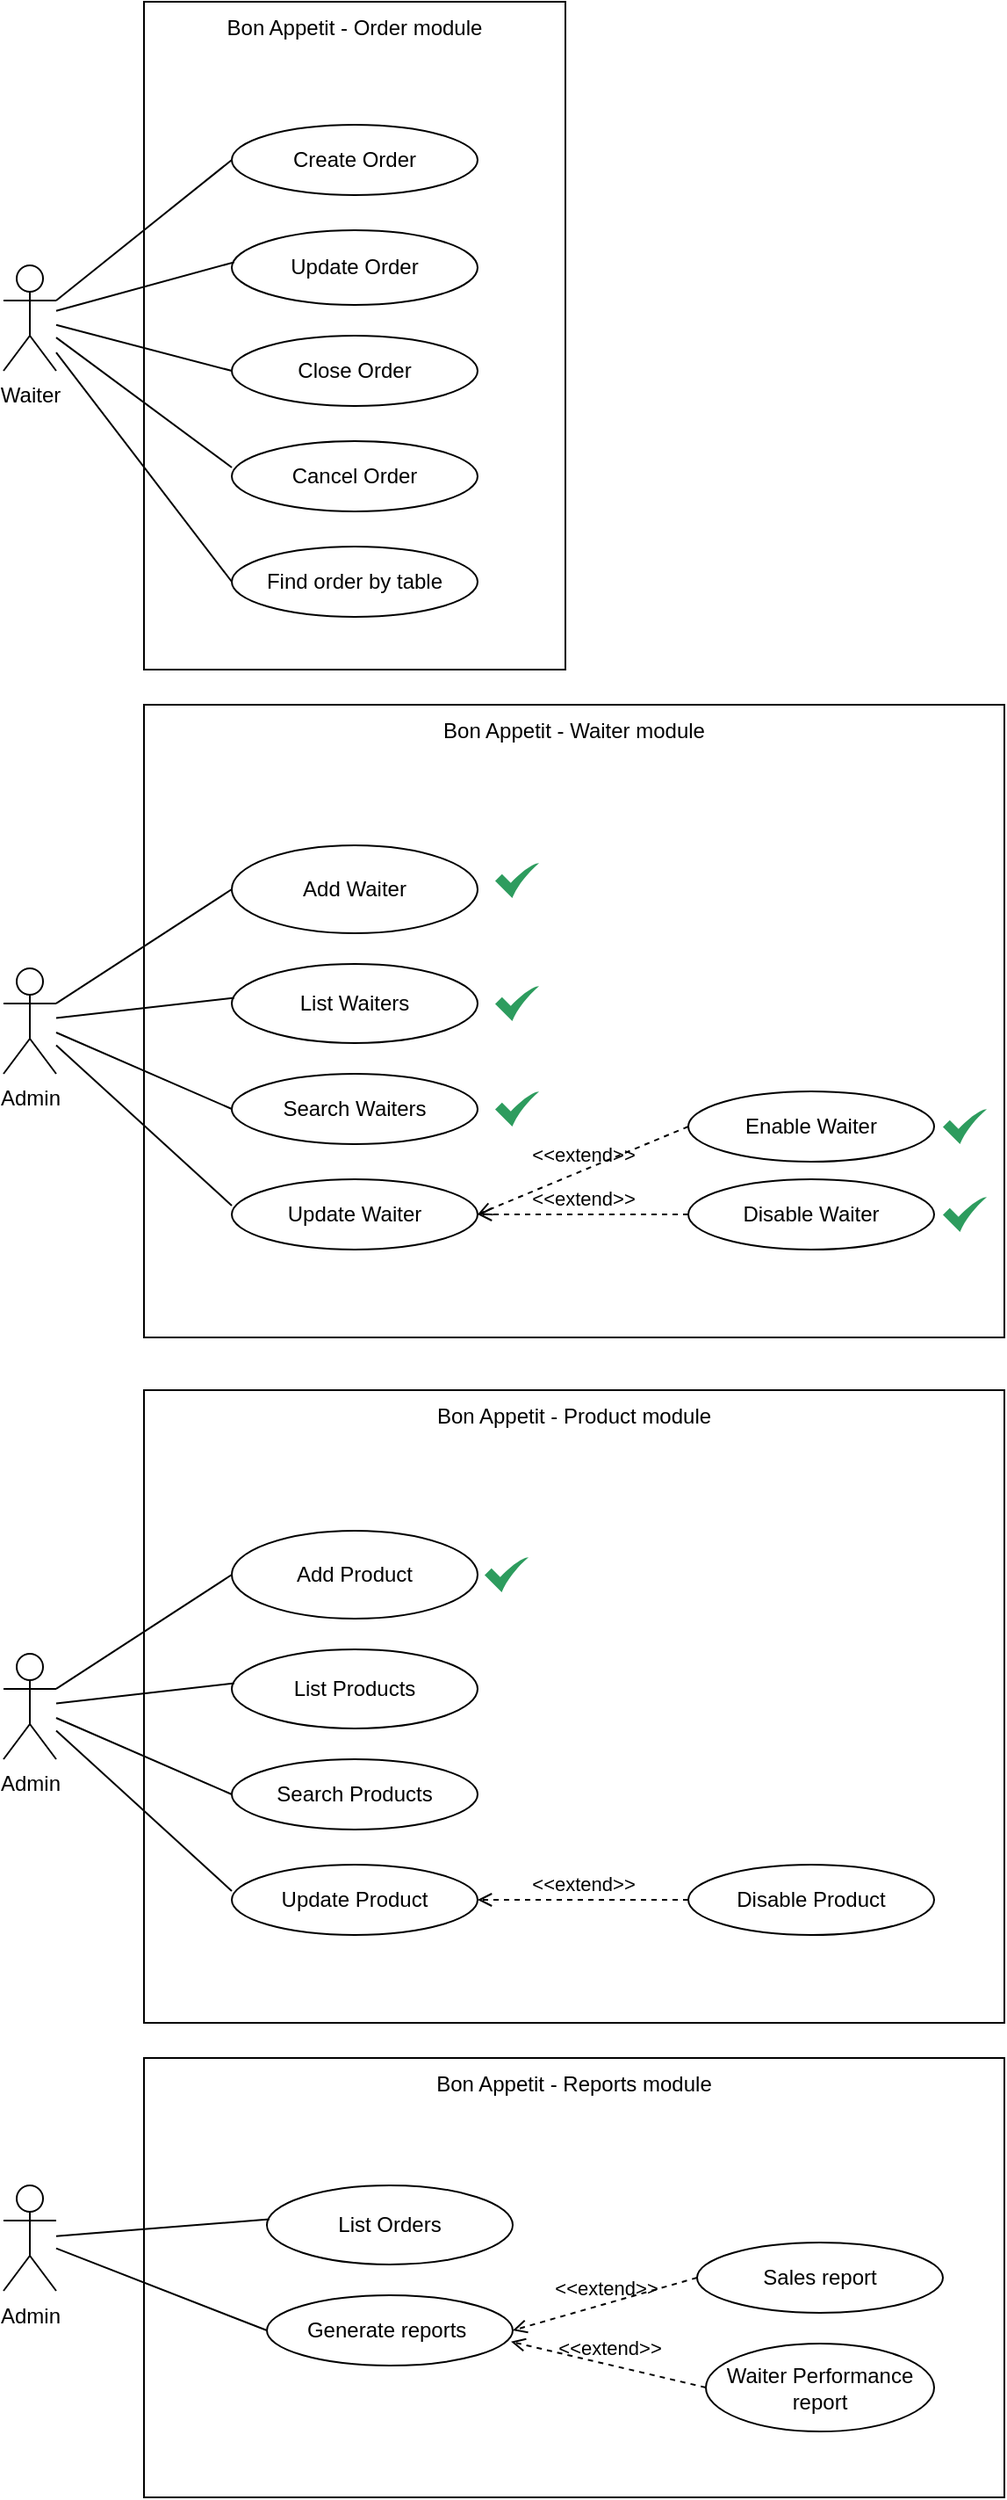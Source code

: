 <mxfile>
    <diagram id="vhd-gmE9hkuIAsEuWjvh" name="Use Case">
        <mxGraphModel dx="379" dy="1200" grid="1" gridSize="10" guides="1" tooltips="1" connect="1" arrows="1" fold="1" page="1" pageScale="1" pageWidth="850" pageHeight="1100" math="0" shadow="0">
            <root>
                <mxCell id="0"/>
                <mxCell id="1" parent="0"/>
                <mxCell id="32" value="" style="rounded=0;whiteSpace=wrap;html=1;" parent="1" vertex="1">
                    <mxGeometry x="140" y="-920" width="240" height="380" as="geometry"/>
                </mxCell>
                <mxCell id="8" value="Create Order" style="ellipse;whiteSpace=wrap;html=1;" parent="1" vertex="1">
                    <mxGeometry x="190" y="-850" width="140" height="40" as="geometry"/>
                </mxCell>
                <mxCell id="11" value="Update Order" style="ellipse;whiteSpace=wrap;html=1;" parent="1" vertex="1">
                    <mxGeometry x="190" y="-790" width="140" height="42.5" as="geometry"/>
                </mxCell>
                <mxCell id="13" value="Close Order" style="ellipse;whiteSpace=wrap;html=1;" parent="1" vertex="1">
                    <mxGeometry x="190" y="-730" width="140" height="40" as="geometry"/>
                </mxCell>
                <mxCell id="15" value="Cancel Order" style="ellipse;whiteSpace=wrap;html=1;" parent="1" vertex="1">
                    <mxGeometry x="190" y="-670" width="140" height="40" as="geometry"/>
                </mxCell>
                <mxCell id="22" value="Waiter" style="shape=umlActor;verticalLabelPosition=bottom;verticalAlign=top;html=1;" parent="1" vertex="1">
                    <mxGeometry x="60" y="-770" width="30" height="60" as="geometry"/>
                </mxCell>
                <mxCell id="34" value="" style="endArrow=none;html=1;entryX=0;entryY=0.375;entryDx=0;entryDy=0;entryPerimeter=0;" parent="1" source="22" target="15" edge="1">
                    <mxGeometry width="50" height="50" relative="1" as="geometry">
                        <mxPoint x="70" y="-690" as="sourcePoint"/>
                        <mxPoint x="120" y="-740" as="targetPoint"/>
                    </mxGeometry>
                </mxCell>
                <mxCell id="35" value="" style="endArrow=none;html=1;entryX=0;entryY=0.5;entryDx=0;entryDy=0;" parent="1" source="22" target="13" edge="1">
                    <mxGeometry width="50" height="50" relative="1" as="geometry">
                        <mxPoint x="80" y="-680" as="sourcePoint"/>
                        <mxPoint x="130" y="-730" as="targetPoint"/>
                    </mxGeometry>
                </mxCell>
                <mxCell id="36" value="" style="endArrow=none;html=1;entryX=0.01;entryY=0.428;entryDx=0;entryDy=0;entryPerimeter=0;" parent="1" source="22" target="11" edge="1">
                    <mxGeometry width="50" height="50" relative="1" as="geometry">
                        <mxPoint x="90" y="-670" as="sourcePoint"/>
                        <mxPoint x="140" y="-720" as="targetPoint"/>
                    </mxGeometry>
                </mxCell>
                <mxCell id="37" value="" style="endArrow=none;html=1;exitX=1;exitY=0.333;exitDx=0;exitDy=0;exitPerimeter=0;entryX=0;entryY=0.5;entryDx=0;entryDy=0;" parent="1" source="22" target="8" edge="1">
                    <mxGeometry width="50" height="50" relative="1" as="geometry">
                        <mxPoint x="100" y="-660" as="sourcePoint"/>
                        <mxPoint x="150" y="-710" as="targetPoint"/>
                    </mxGeometry>
                </mxCell>
                <mxCell id="38" value="Bon Appetit - Order module" style="text;html=1;align=center;verticalAlign=middle;whiteSpace=wrap;rounded=0;" parent="1" vertex="1">
                    <mxGeometry x="140" y="-920" width="240" height="30" as="geometry"/>
                </mxCell>
                <mxCell id="39" value="" style="rounded=0;whiteSpace=wrap;html=1;" parent="1" vertex="1">
                    <mxGeometry x="140" y="-520" width="490" height="360" as="geometry"/>
                </mxCell>
                <mxCell id="40" value="Add Waiter" style="ellipse;whiteSpace=wrap;html=1;" parent="1" vertex="1">
                    <mxGeometry x="190" y="-440" width="140" height="50" as="geometry"/>
                </mxCell>
                <mxCell id="41" value="List Waiters" style="ellipse;whiteSpace=wrap;html=1;" parent="1" vertex="1">
                    <mxGeometry x="190" y="-372.5" width="140" height="45" as="geometry"/>
                </mxCell>
                <mxCell id="42" value="Search Waiters" style="ellipse;whiteSpace=wrap;html=1;" parent="1" vertex="1">
                    <mxGeometry x="190" y="-310" width="140" height="40" as="geometry"/>
                </mxCell>
                <mxCell id="43" value="Update Waiter" style="ellipse;whiteSpace=wrap;html=1;" parent="1" vertex="1">
                    <mxGeometry x="190" y="-250" width="140" height="40" as="geometry"/>
                </mxCell>
                <mxCell id="44" value="Admin" style="shape=umlActor;verticalLabelPosition=bottom;verticalAlign=top;html=1;" parent="1" vertex="1">
                    <mxGeometry x="60" y="-370" width="30" height="60" as="geometry"/>
                </mxCell>
                <mxCell id="45" value="" style="endArrow=none;html=1;entryX=0;entryY=0.375;entryDx=0;entryDy=0;entryPerimeter=0;" parent="1" source="44" target="43" edge="1">
                    <mxGeometry width="50" height="50" relative="1" as="geometry">
                        <mxPoint x="70" y="-390" as="sourcePoint"/>
                        <mxPoint x="120" y="-440" as="targetPoint"/>
                    </mxGeometry>
                </mxCell>
                <mxCell id="46" value="" style="endArrow=none;html=1;entryX=0;entryY=0.5;entryDx=0;entryDy=0;" parent="1" source="44" target="42" edge="1">
                    <mxGeometry width="50" height="50" relative="1" as="geometry">
                        <mxPoint x="80" y="-380" as="sourcePoint"/>
                        <mxPoint x="130" y="-430" as="targetPoint"/>
                    </mxGeometry>
                </mxCell>
                <mxCell id="47" value="" style="endArrow=none;html=1;entryX=0.01;entryY=0.428;entryDx=0;entryDy=0;entryPerimeter=0;" parent="1" source="44" target="41" edge="1">
                    <mxGeometry width="50" height="50" relative="1" as="geometry">
                        <mxPoint x="90" y="-370" as="sourcePoint"/>
                        <mxPoint x="140" y="-420" as="targetPoint"/>
                    </mxGeometry>
                </mxCell>
                <mxCell id="48" value="" style="endArrow=none;html=1;exitX=1;exitY=0.333;exitDx=0;exitDy=0;exitPerimeter=0;entryX=0;entryY=0.5;entryDx=0;entryDy=0;" parent="1" source="44" target="40" edge="1">
                    <mxGeometry width="50" height="50" relative="1" as="geometry">
                        <mxPoint x="100" y="-360" as="sourcePoint"/>
                        <mxPoint x="150" y="-410" as="targetPoint"/>
                    </mxGeometry>
                </mxCell>
                <mxCell id="49" value="Bon Appetit - Waiter module" style="text;html=1;align=center;verticalAlign=middle;whiteSpace=wrap;rounded=0;" parent="1" vertex="1">
                    <mxGeometry x="140" y="-520" width="490" height="30" as="geometry"/>
                </mxCell>
                <mxCell id="50" value="Disable Waiter" style="ellipse;whiteSpace=wrap;html=1;" parent="1" vertex="1">
                    <mxGeometry x="450" y="-250" width="140" height="40" as="geometry"/>
                </mxCell>
                <mxCell id="52" value="&amp;lt;&amp;lt;extend&amp;gt;&amp;gt;" style="html=1;verticalAlign=bottom;labelBackgroundColor=none;endArrow=open;endFill=0;dashed=1;exitX=0;exitY=0.5;exitDx=0;exitDy=0;entryX=1;entryY=0.5;entryDx=0;entryDy=0;" parent="1" source="50" target="43" edge="1">
                    <mxGeometry width="160" relative="1" as="geometry">
                        <mxPoint x="280" y="-105" as="sourcePoint"/>
                        <mxPoint x="440" y="-105" as="targetPoint"/>
                    </mxGeometry>
                </mxCell>
                <mxCell id="57" value="" style="rounded=0;whiteSpace=wrap;html=1;" parent="1" vertex="1">
                    <mxGeometry x="140" y="-130" width="490" height="360" as="geometry"/>
                </mxCell>
                <mxCell id="58" value="Add Product" style="ellipse;whiteSpace=wrap;html=1;" parent="1" vertex="1">
                    <mxGeometry x="190" y="-50" width="140" height="50" as="geometry"/>
                </mxCell>
                <mxCell id="59" value="List Products" style="ellipse;whiteSpace=wrap;html=1;" parent="1" vertex="1">
                    <mxGeometry x="190" y="17.5" width="140" height="45" as="geometry"/>
                </mxCell>
                <mxCell id="60" value="Search Products" style="ellipse;whiteSpace=wrap;html=1;" parent="1" vertex="1">
                    <mxGeometry x="190" y="80" width="140" height="40" as="geometry"/>
                </mxCell>
                <mxCell id="61" value="Update Product" style="ellipse;whiteSpace=wrap;html=1;" parent="1" vertex="1">
                    <mxGeometry x="190" y="140" width="140" height="40" as="geometry"/>
                </mxCell>
                <mxCell id="62" value="Admin" style="shape=umlActor;verticalLabelPosition=bottom;verticalAlign=top;html=1;" parent="1" vertex="1">
                    <mxGeometry x="60" y="20" width="30" height="60" as="geometry"/>
                </mxCell>
                <mxCell id="63" value="" style="endArrow=none;html=1;entryX=0;entryY=0.375;entryDx=0;entryDy=0;entryPerimeter=0;" parent="1" source="62" target="61" edge="1">
                    <mxGeometry width="50" height="50" relative="1" as="geometry">
                        <mxPoint x="70" as="sourcePoint"/>
                        <mxPoint x="120" y="-50" as="targetPoint"/>
                    </mxGeometry>
                </mxCell>
                <mxCell id="64" value="" style="endArrow=none;html=1;entryX=0;entryY=0.5;entryDx=0;entryDy=0;" parent="1" source="62" target="60" edge="1">
                    <mxGeometry width="50" height="50" relative="1" as="geometry">
                        <mxPoint x="80" y="10" as="sourcePoint"/>
                        <mxPoint x="130" y="-40" as="targetPoint"/>
                    </mxGeometry>
                </mxCell>
                <mxCell id="65" value="" style="endArrow=none;html=1;entryX=0.01;entryY=0.428;entryDx=0;entryDy=0;entryPerimeter=0;" parent="1" source="62" target="59" edge="1">
                    <mxGeometry width="50" height="50" relative="1" as="geometry">
                        <mxPoint x="90" y="20" as="sourcePoint"/>
                        <mxPoint x="140" y="-30" as="targetPoint"/>
                    </mxGeometry>
                </mxCell>
                <mxCell id="66" value="" style="endArrow=none;html=1;exitX=1;exitY=0.333;exitDx=0;exitDy=0;exitPerimeter=0;entryX=0;entryY=0.5;entryDx=0;entryDy=0;" parent="1" source="62" target="58" edge="1">
                    <mxGeometry width="50" height="50" relative="1" as="geometry">
                        <mxPoint x="100" y="30" as="sourcePoint"/>
                        <mxPoint x="150" y="-20" as="targetPoint"/>
                    </mxGeometry>
                </mxCell>
                <mxCell id="67" value="Bon Appetit - Product module" style="text;html=1;align=center;verticalAlign=middle;whiteSpace=wrap;rounded=0;" parent="1" vertex="1">
                    <mxGeometry x="140" y="-130" width="490" height="30" as="geometry"/>
                </mxCell>
                <mxCell id="68" value="Disable Product" style="ellipse;whiteSpace=wrap;html=1;" parent="1" vertex="1">
                    <mxGeometry x="450" y="140" width="140" height="40" as="geometry"/>
                </mxCell>
                <mxCell id="69" value="&amp;lt;&amp;lt;extend&amp;gt;&amp;gt;" style="html=1;verticalAlign=bottom;labelBackgroundColor=none;endArrow=open;endFill=0;dashed=1;exitX=0;exitY=0.5;exitDx=0;exitDy=0;entryX=1;entryY=0.5;entryDx=0;entryDy=0;" parent="1" source="68" target="61" edge="1">
                    <mxGeometry width="160" relative="1" as="geometry">
                        <mxPoint x="280" y="285" as="sourcePoint"/>
                        <mxPoint x="440" y="285" as="targetPoint"/>
                    </mxGeometry>
                </mxCell>
                <mxCell id="70" value="" style="rounded=0;whiteSpace=wrap;html=1;" parent="1" vertex="1">
                    <mxGeometry x="140" y="250" width="490" height="250" as="geometry"/>
                </mxCell>
                <mxCell id="72" value="List Orders" style="ellipse;whiteSpace=wrap;html=1;" parent="1" vertex="1">
                    <mxGeometry x="210" y="322.5" width="140" height="45" as="geometry"/>
                </mxCell>
                <mxCell id="73" value="Generate reports&amp;nbsp;" style="ellipse;whiteSpace=wrap;html=1;" parent="1" vertex="1">
                    <mxGeometry x="210" y="385" width="140" height="40" as="geometry"/>
                </mxCell>
                <mxCell id="75" value="Admin" style="shape=umlActor;verticalLabelPosition=bottom;verticalAlign=top;html=1;" parent="1" vertex="1">
                    <mxGeometry x="60" y="322.5" width="30" height="60" as="geometry"/>
                </mxCell>
                <mxCell id="77" value="" style="endArrow=none;html=1;entryX=0;entryY=0.5;entryDx=0;entryDy=0;" parent="1" source="75" target="73" edge="1">
                    <mxGeometry width="50" height="50" relative="1" as="geometry">
                        <mxPoint x="80" y="312.5" as="sourcePoint"/>
                        <mxPoint x="130" y="262.5" as="targetPoint"/>
                    </mxGeometry>
                </mxCell>
                <mxCell id="78" value="" style="endArrow=none;html=1;entryX=0.01;entryY=0.428;entryDx=0;entryDy=0;entryPerimeter=0;" parent="1" source="75" target="72" edge="1">
                    <mxGeometry width="50" height="50" relative="1" as="geometry">
                        <mxPoint x="90" y="322.5" as="sourcePoint"/>
                        <mxPoint x="140" y="272.5" as="targetPoint"/>
                    </mxGeometry>
                </mxCell>
                <mxCell id="80" value="Bon Appetit - Reports module" style="text;html=1;align=center;verticalAlign=middle;whiteSpace=wrap;rounded=0;" parent="1" vertex="1">
                    <mxGeometry x="140" y="250" width="490" height="30" as="geometry"/>
                </mxCell>
                <mxCell id="85" value="Find order by table" style="ellipse;whiteSpace=wrap;html=1;" parent="1" vertex="1">
                    <mxGeometry x="190" y="-610" width="140" height="40" as="geometry"/>
                </mxCell>
                <mxCell id="86" value="Sales report" style="ellipse;whiteSpace=wrap;html=1;" parent="1" vertex="1">
                    <mxGeometry x="455" y="355" width="140" height="40" as="geometry"/>
                </mxCell>
                <mxCell id="87" value="Waiter Performance report" style="ellipse;whiteSpace=wrap;html=1;" parent="1" vertex="1">
                    <mxGeometry x="460" y="412.5" width="130" height="50" as="geometry"/>
                </mxCell>
                <mxCell id="89" value="&amp;lt;&amp;lt;extend&amp;gt;&amp;gt;" style="html=1;verticalAlign=bottom;labelBackgroundColor=none;endArrow=open;endFill=0;dashed=1;exitX=0;exitY=0.5;exitDx=0;exitDy=0;entryX=1;entryY=0.5;entryDx=0;entryDy=0;" parent="1" source="86" target="73" edge="1">
                    <mxGeometry width="160" relative="1" as="geometry">
                        <mxPoint x="490" y="322.5" as="sourcePoint"/>
                        <mxPoint x="370" y="322.5" as="targetPoint"/>
                    </mxGeometry>
                </mxCell>
                <mxCell id="90" value="&amp;lt;&amp;lt;extend&amp;gt;&amp;gt;" style="html=1;verticalAlign=bottom;labelBackgroundColor=none;endArrow=open;endFill=0;dashed=1;exitX=0;exitY=0.5;exitDx=0;exitDy=0;entryX=0.993;entryY=0.66;entryDx=0;entryDy=0;entryPerimeter=0;" parent="1" source="87" target="73" edge="1">
                    <mxGeometry width="160" relative="1" as="geometry">
                        <mxPoint x="420" y="365.5" as="sourcePoint"/>
                        <mxPoint x="360" y="415.5" as="targetPoint"/>
                    </mxGeometry>
                </mxCell>
                <mxCell id="92" value="" style="endArrow=none;html=1;entryX=0;entryY=0.5;entryDx=0;entryDy=0;" parent="1" source="22" target="85" edge="1">
                    <mxGeometry width="50" height="50" relative="1" as="geometry">
                        <mxPoint x="100" y="-632" as="sourcePoint"/>
                        <mxPoint x="200" y="-645" as="targetPoint"/>
                    </mxGeometry>
                </mxCell>
                <mxCell id="93" value="" style="sketch=0;html=1;aspect=fixed;strokeColor=none;shadow=0;align=center;fillColor=#2D9C5E;verticalAlign=top;labelPosition=center;verticalLabelPosition=bottom;shape=mxgraph.gcp2.check" parent="1" vertex="1">
                    <mxGeometry x="340" y="-430" width="25" height="20" as="geometry"/>
                </mxCell>
                <mxCell id="94" value="" style="sketch=0;html=1;aspect=fixed;strokeColor=none;shadow=0;align=center;fillColor=#2D9C5E;verticalAlign=top;labelPosition=center;verticalLabelPosition=bottom;shape=mxgraph.gcp2.check" parent="1" vertex="1">
                    <mxGeometry x="340" y="-360" width="25" height="20" as="geometry"/>
                </mxCell>
                <mxCell id="95" value="" style="sketch=0;html=1;aspect=fixed;strokeColor=none;shadow=0;align=center;fillColor=#2D9C5E;verticalAlign=top;labelPosition=center;verticalLabelPosition=bottom;shape=mxgraph.gcp2.check" parent="1" vertex="1">
                    <mxGeometry x="340" y="-300" width="25" height="20" as="geometry"/>
                </mxCell>
                <mxCell id="96" value="" style="sketch=0;html=1;aspect=fixed;strokeColor=none;shadow=0;align=center;fillColor=#2D9C5E;verticalAlign=top;labelPosition=center;verticalLabelPosition=bottom;shape=mxgraph.gcp2.check" parent="1" vertex="1">
                    <mxGeometry x="595" y="-240" width="25" height="20" as="geometry"/>
                </mxCell>
                <mxCell id="97" value="Enable Waiter" style="ellipse;whiteSpace=wrap;html=1;" parent="1" vertex="1">
                    <mxGeometry x="450" y="-300" width="140" height="40" as="geometry"/>
                </mxCell>
                <mxCell id="98" value="&amp;lt;&amp;lt;extend&amp;gt;&amp;gt;" style="html=1;verticalAlign=bottom;labelBackgroundColor=none;endArrow=open;endFill=0;dashed=1;exitX=0;exitY=0.5;exitDx=0;exitDy=0;entryX=1;entryY=0.5;entryDx=0;entryDy=0;" parent="1" source="97" target="43" edge="1">
                    <mxGeometry width="160" relative="1" as="geometry">
                        <mxPoint x="460" y="-220" as="sourcePoint"/>
                        <mxPoint x="340" y="-220" as="targetPoint"/>
                    </mxGeometry>
                </mxCell>
                <mxCell id="99" value="" style="sketch=0;html=1;aspect=fixed;strokeColor=none;shadow=0;align=center;fillColor=#2D9C5E;verticalAlign=top;labelPosition=center;verticalLabelPosition=bottom;shape=mxgraph.gcp2.check" parent="1" vertex="1">
                    <mxGeometry x="595" y="-290" width="25" height="20" as="geometry"/>
                </mxCell>
                <mxCell id="100" value="" style="sketch=0;html=1;aspect=fixed;strokeColor=none;shadow=0;align=center;fillColor=#2D9C5E;verticalAlign=top;labelPosition=center;verticalLabelPosition=bottom;shape=mxgraph.gcp2.check" vertex="1" parent="1">
                    <mxGeometry x="334" y="-35" width="25" height="20" as="geometry"/>
                </mxCell>
            </root>
        </mxGraphModel>
    </diagram>
</mxfile>